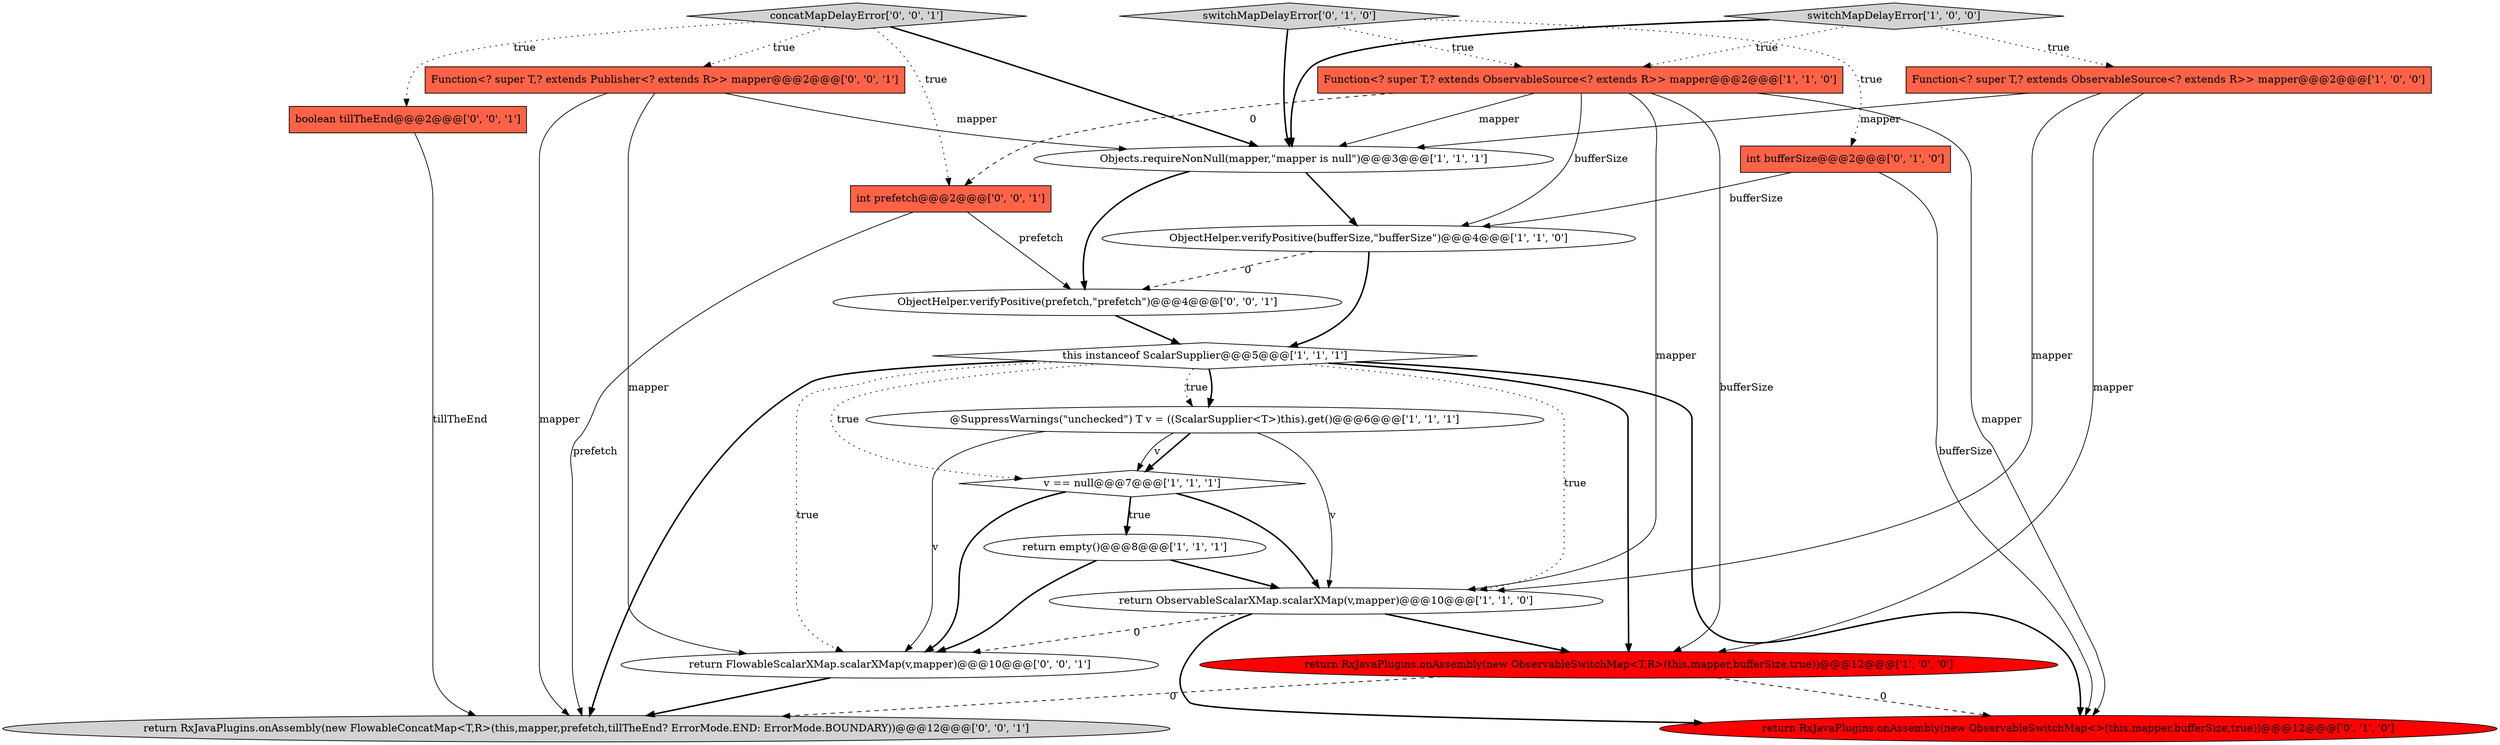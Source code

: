 digraph {
16 [style = filled, label = "boolean tillTheEnd@@@2@@@['0', '0', '1']", fillcolor = tomato, shape = box image = "AAA0AAABBB3BBB"];
8 [style = filled, label = "this instanceof ScalarSupplier@@@5@@@['1', '1', '1']", fillcolor = white, shape = diamond image = "AAA0AAABBB1BBB"];
11 [style = filled, label = "int bufferSize@@@2@@@['0', '1', '0']", fillcolor = tomato, shape = box image = "AAA0AAABBB2BBB"];
20 [style = filled, label = "return FlowableScalarXMap.scalarXMap(v,mapper)@@@10@@@['0', '0', '1']", fillcolor = white, shape = ellipse image = "AAA0AAABBB3BBB"];
6 [style = filled, label = "switchMapDelayError['1', '0', '0']", fillcolor = lightgray, shape = diamond image = "AAA0AAABBB1BBB"];
1 [style = filled, label = "v == null@@@7@@@['1', '1', '1']", fillcolor = white, shape = diamond image = "AAA0AAABBB1BBB"];
3 [style = filled, label = "@SuppressWarnings(\"unchecked\") T v = ((ScalarSupplier<T>)this).get()@@@6@@@['1', '1', '1']", fillcolor = white, shape = ellipse image = "AAA0AAABBB1BBB"];
15 [style = filled, label = "return RxJavaPlugins.onAssembly(new FlowableConcatMap<T,R>(this,mapper,prefetch,tillTheEnd? ErrorMode.END: ErrorMode.BOUNDARY))@@@12@@@['0', '0', '1']", fillcolor = lightgray, shape = ellipse image = "AAA0AAABBB3BBB"];
12 [style = filled, label = "return RxJavaPlugins.onAssembly(new ObservableSwitchMap<>(this,mapper,bufferSize,true))@@@12@@@['0', '1', '0']", fillcolor = red, shape = ellipse image = "AAA1AAABBB2BBB"];
9 [style = filled, label = "return empty()@@@8@@@['1', '1', '1']", fillcolor = white, shape = ellipse image = "AAA0AAABBB1BBB"];
2 [style = filled, label = "ObjectHelper.verifyPositive(bufferSize,\"bufferSize\")@@@4@@@['1', '1', '0']", fillcolor = white, shape = ellipse image = "AAA0AAABBB1BBB"];
0 [style = filled, label = "return ObservableScalarXMap.scalarXMap(v,mapper)@@@10@@@['1', '1', '0']", fillcolor = white, shape = ellipse image = "AAA0AAABBB1BBB"];
5 [style = filled, label = "Function<? super T,? extends ObservableSource<? extends R>> mapper@@@2@@@['1', '0', '0']", fillcolor = tomato, shape = box image = "AAA0AAABBB1BBB"];
14 [style = filled, label = "Function<? super T,? extends Publisher<? extends R>> mapper@@@2@@@['0', '0', '1']", fillcolor = tomato, shape = box image = "AAA0AAABBB3BBB"];
10 [style = filled, label = "Objects.requireNonNull(mapper,\"mapper is null\")@@@3@@@['1', '1', '1']", fillcolor = white, shape = ellipse image = "AAA0AAABBB1BBB"];
7 [style = filled, label = "Function<? super T,? extends ObservableSource<? extends R>> mapper@@@2@@@['1', '1', '0']", fillcolor = tomato, shape = box image = "AAA0AAABBB1BBB"];
18 [style = filled, label = "ObjectHelper.verifyPositive(prefetch,\"prefetch\")@@@4@@@['0', '0', '1']", fillcolor = white, shape = ellipse image = "AAA0AAABBB3BBB"];
19 [style = filled, label = "concatMapDelayError['0', '0', '1']", fillcolor = lightgray, shape = diamond image = "AAA0AAABBB3BBB"];
4 [style = filled, label = "return RxJavaPlugins.onAssembly(new ObservableSwitchMap<T,R>(this,mapper,bufferSize,true))@@@12@@@['1', '0', '0']", fillcolor = red, shape = ellipse image = "AAA1AAABBB1BBB"];
17 [style = filled, label = "int prefetch@@@2@@@['0', '0', '1']", fillcolor = tomato, shape = box image = "AAA0AAABBB3BBB"];
13 [style = filled, label = "switchMapDelayError['0', '1', '0']", fillcolor = lightgray, shape = diamond image = "AAA0AAABBB2BBB"];
13->10 [style = bold, label=""];
10->18 [style = bold, label=""];
19->14 [style = dotted, label="true"];
17->15 [style = solid, label="prefetch"];
7->0 [style = solid, label="mapper"];
8->15 [style = bold, label=""];
7->4 [style = solid, label="bufferSize"];
9->0 [style = bold, label=""];
3->1 [style = bold, label=""];
3->1 [style = solid, label="v"];
19->17 [style = dotted, label="true"];
7->17 [style = dashed, label="0"];
14->15 [style = solid, label="mapper"];
7->2 [style = solid, label="bufferSize"];
0->12 [style = bold, label=""];
5->0 [style = solid, label="mapper"];
14->20 [style = solid, label="mapper"];
8->3 [style = bold, label=""];
1->20 [style = bold, label=""];
19->10 [style = bold, label=""];
9->20 [style = bold, label=""];
1->0 [style = bold, label=""];
13->7 [style = dotted, label="true"];
7->12 [style = solid, label="mapper"];
0->20 [style = dashed, label="0"];
8->3 [style = dotted, label="true"];
1->9 [style = bold, label=""];
4->12 [style = dashed, label="0"];
8->1 [style = dotted, label="true"];
6->5 [style = dotted, label="true"];
3->20 [style = solid, label="v"];
0->4 [style = bold, label=""];
4->15 [style = dashed, label="0"];
17->18 [style = solid, label="prefetch"];
6->10 [style = bold, label=""];
1->9 [style = dotted, label="true"];
5->10 [style = solid, label="mapper"];
19->16 [style = dotted, label="true"];
2->18 [style = dashed, label="0"];
6->7 [style = dotted, label="true"];
14->10 [style = solid, label="mapper"];
13->11 [style = dotted, label="true"];
10->2 [style = bold, label=""];
11->2 [style = solid, label="bufferSize"];
18->8 [style = bold, label=""];
8->0 [style = dotted, label="true"];
8->20 [style = dotted, label="true"];
8->4 [style = bold, label=""];
3->0 [style = solid, label="v"];
20->15 [style = bold, label=""];
11->12 [style = solid, label="bufferSize"];
8->12 [style = bold, label=""];
16->15 [style = solid, label="tillTheEnd"];
2->8 [style = bold, label=""];
5->4 [style = solid, label="mapper"];
7->10 [style = solid, label="mapper"];
}
